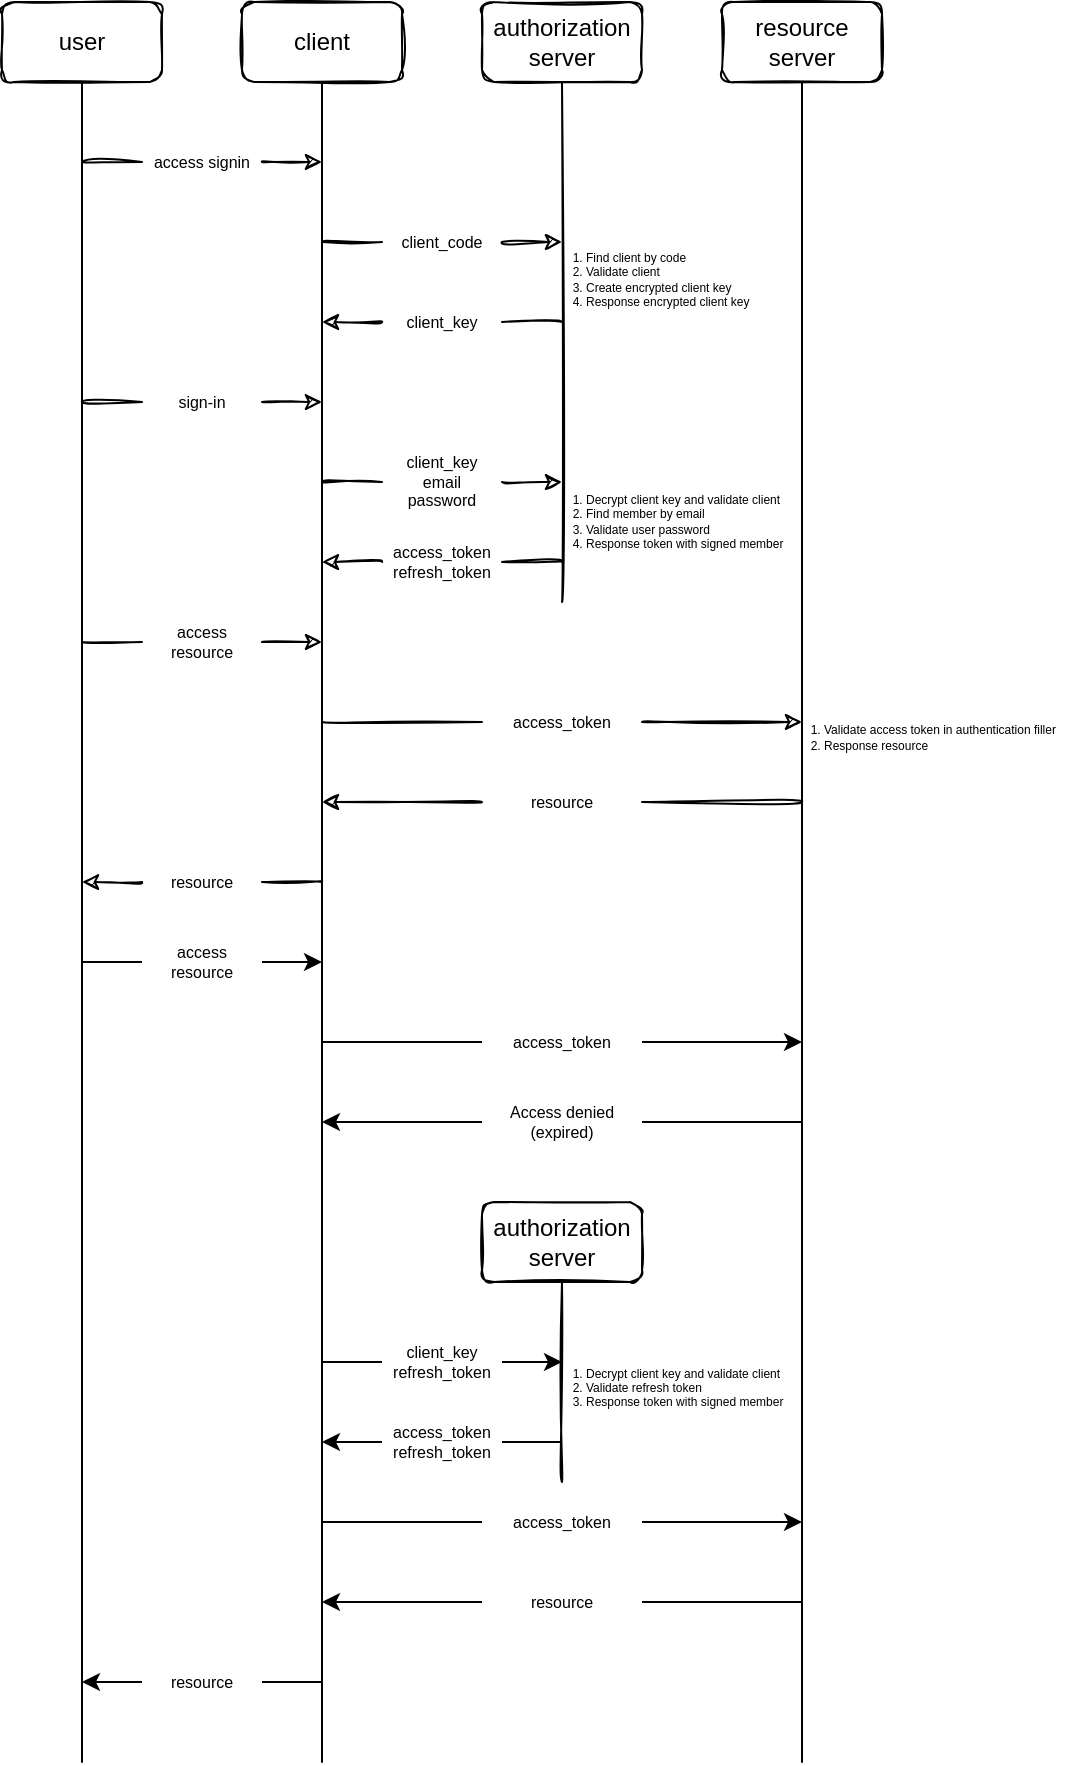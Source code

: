 <mxfile>
    <diagram id="PqVtu1uHqtdYuoKjXXdZ" name="oauth-seq">
        <mxGraphModel dx="996" dy="817" grid="0" gridSize="10" guides="1" tooltips="1" connect="1" arrows="1" fold="1" page="1" pageScale="1" pageWidth="827" pageHeight="1169" background="none" math="0" shadow="0">
            <root>
                <mxCell id="SbST0IfDMmLiabmVC-ee-0"/>
                <mxCell id="SbST0IfDMmLiabmVC-ee-1" parent="SbST0IfDMmLiabmVC-ee-0"/>
                <mxCell id="zoP5vBy8NtJ8KDuuQ9K2-6" value="user" style="rounded=1;whiteSpace=wrap;html=1;sketch=1;" parent="SbST0IfDMmLiabmVC-ee-1" vertex="1">
                    <mxGeometry x="80" y="40" width="80" height="40" as="geometry"/>
                </mxCell>
                <mxCell id="zoP5vBy8NtJ8KDuuQ9K2-8" value="" style="endArrow=none;html=1;sketch=1;entryX=0.5;entryY=1;entryDx=0;entryDy=0;curved=1;" parent="SbST0IfDMmLiabmVC-ee-1" target="zoP5vBy8NtJ8KDuuQ9K2-6" edge="1">
                    <mxGeometry width="50" height="50" relative="1" as="geometry">
                        <mxPoint x="120" y="920" as="sourcePoint"/>
                        <mxPoint x="300" y="120" as="targetPoint"/>
                    </mxGeometry>
                </mxCell>
                <mxCell id="zoP5vBy8NtJ8KDuuQ9K2-9" value="client" style="rounded=1;whiteSpace=wrap;html=1;sketch=1;" parent="SbST0IfDMmLiabmVC-ee-1" vertex="1">
                    <mxGeometry x="200" y="40" width="80" height="40" as="geometry"/>
                </mxCell>
                <mxCell id="zoP5vBy8NtJ8KDuuQ9K2-10" value="" style="endArrow=none;html=1;sketch=1;entryX=0.5;entryY=1;entryDx=0;entryDy=0;curved=1;" parent="SbST0IfDMmLiabmVC-ee-1" target="zoP5vBy8NtJ8KDuuQ9K2-9" edge="1">
                    <mxGeometry width="50" height="50" relative="1" as="geometry">
                        <mxPoint x="240" y="920" as="sourcePoint"/>
                        <mxPoint x="280" y="80" as="targetPoint"/>
                    </mxGeometry>
                </mxCell>
                <mxCell id="zoP5vBy8NtJ8KDuuQ9K2-11" value="authorization&lt;br&gt;server" style="rounded=1;whiteSpace=wrap;html=1;sketch=1;" parent="SbST0IfDMmLiabmVC-ee-1" vertex="1">
                    <mxGeometry x="320" y="40" width="80" height="40" as="geometry"/>
                </mxCell>
                <mxCell id="zoP5vBy8NtJ8KDuuQ9K2-12" value="" style="endArrow=none;html=1;sketch=1;entryX=0.5;entryY=1;entryDx=0;entryDy=0;curved=1;" parent="SbST0IfDMmLiabmVC-ee-1" target="zoP5vBy8NtJ8KDuuQ9K2-11" edge="1">
                    <mxGeometry width="50" height="50" relative="1" as="geometry">
                        <mxPoint x="360" y="340" as="sourcePoint"/>
                        <mxPoint x="300" y="120" as="targetPoint"/>
                    </mxGeometry>
                </mxCell>
                <mxCell id="zoP5vBy8NtJ8KDuuQ9K2-14" value="resource&lt;br&gt;server" style="rounded=1;whiteSpace=wrap;html=1;sketch=1;" parent="SbST0IfDMmLiabmVC-ee-1" vertex="1">
                    <mxGeometry x="440" y="40" width="80" height="40" as="geometry"/>
                </mxCell>
                <mxCell id="zoP5vBy8NtJ8KDuuQ9K2-15" value="" style="endArrow=none;html=1;sketch=1;entryX=0.5;entryY=1;entryDx=0;entryDy=0;curved=1;" parent="SbST0IfDMmLiabmVC-ee-1" target="zoP5vBy8NtJ8KDuuQ9K2-14" edge="1">
                    <mxGeometry width="50" height="50" relative="1" as="geometry">
                        <mxPoint x="480" y="920" as="sourcePoint"/>
                        <mxPoint x="370" y="90" as="targetPoint"/>
                    </mxGeometry>
                </mxCell>
                <mxCell id="zoP5vBy8NtJ8KDuuQ9K2-24" value="" style="endArrow=classic;html=1;sketch=1;startArrow=none;curved=1;" parent="SbST0IfDMmLiabmVC-ee-1" source="zoP5vBy8NtJ8KDuuQ9K2-38" edge="1">
                    <mxGeometry width="50" height="50" relative="1" as="geometry">
                        <mxPoint x="240" y="160" as="sourcePoint"/>
                        <mxPoint x="360" y="160" as="targetPoint"/>
                    </mxGeometry>
                </mxCell>
                <mxCell id="zoP5vBy8NtJ8KDuuQ9K2-27" value="" style="endArrow=classic;html=1;sketch=1;startArrow=none;curved=1;" parent="SbST0IfDMmLiabmVC-ee-1" source="zoP5vBy8NtJ8KDuuQ9K2-43" edge="1">
                    <mxGeometry width="50" height="50" relative="1" as="geometry">
                        <mxPoint x="120" y="120" as="sourcePoint"/>
                        <mxPoint x="240" y="120" as="targetPoint"/>
                    </mxGeometry>
                </mxCell>
                <mxCell id="zoP5vBy8NtJ8KDuuQ9K2-36" value="" style="endArrow=classic;html=1;sketch=1;fontSize=10;startArrow=none;curved=1;" parent="SbST0IfDMmLiabmVC-ee-1" source="zoP5vBy8NtJ8KDuuQ9K2-41" edge="1">
                    <mxGeometry width="50" height="50" relative="1" as="geometry">
                        <mxPoint x="360" y="200" as="sourcePoint"/>
                        <mxPoint x="240" y="200" as="targetPoint"/>
                    </mxGeometry>
                </mxCell>
                <mxCell id="zoP5vBy8NtJ8KDuuQ9K2-38" value="client_code" style="text;html=1;strokeColor=none;fillColor=none;align=center;verticalAlign=middle;whiteSpace=wrap;rounded=1;sketch=1;fontSize=8;" parent="SbST0IfDMmLiabmVC-ee-1" vertex="1">
                    <mxGeometry x="270" y="150" width="60" height="20" as="geometry"/>
                </mxCell>
                <mxCell id="zoP5vBy8NtJ8KDuuQ9K2-39" value="" style="endArrow=none;html=1;sketch=1;curved=1;" parent="SbST0IfDMmLiabmVC-ee-1" target="zoP5vBy8NtJ8KDuuQ9K2-38" edge="1">
                    <mxGeometry width="50" height="50" relative="1" as="geometry">
                        <mxPoint x="240" y="160" as="sourcePoint"/>
                        <mxPoint x="360" y="160" as="targetPoint"/>
                    </mxGeometry>
                </mxCell>
                <mxCell id="zoP5vBy8NtJ8KDuuQ9K2-41" value="client_key" style="text;html=1;strokeColor=none;fillColor=none;align=center;verticalAlign=middle;whiteSpace=wrap;rounded=1;sketch=1;fontSize=8;" parent="SbST0IfDMmLiabmVC-ee-1" vertex="1">
                    <mxGeometry x="270" y="190" width="60" height="20" as="geometry"/>
                </mxCell>
                <mxCell id="zoP5vBy8NtJ8KDuuQ9K2-42" value="" style="endArrow=none;html=1;sketch=1;fontSize=10;curved=1;" parent="SbST0IfDMmLiabmVC-ee-1" target="zoP5vBy8NtJ8KDuuQ9K2-41" edge="1">
                    <mxGeometry width="50" height="50" relative="1" as="geometry">
                        <mxPoint x="360" y="200" as="sourcePoint"/>
                        <mxPoint x="240" y="200" as="targetPoint"/>
                    </mxGeometry>
                </mxCell>
                <mxCell id="zoP5vBy8NtJ8KDuuQ9K2-43" value="access signin" style="text;html=1;strokeColor=none;fillColor=none;align=center;verticalAlign=middle;whiteSpace=wrap;rounded=1;sketch=1;fontSize=8;" parent="SbST0IfDMmLiabmVC-ee-1" vertex="1">
                    <mxGeometry x="150" y="110" width="60" height="20" as="geometry"/>
                </mxCell>
                <mxCell id="zoP5vBy8NtJ8KDuuQ9K2-44" value="" style="endArrow=none;html=1;sketch=1;curved=1;" parent="SbST0IfDMmLiabmVC-ee-1" target="zoP5vBy8NtJ8KDuuQ9K2-43" edge="1">
                    <mxGeometry width="50" height="50" relative="1" as="geometry">
                        <mxPoint x="120" y="120" as="sourcePoint"/>
                        <mxPoint x="240" y="120" as="targetPoint"/>
                    </mxGeometry>
                </mxCell>
                <mxCell id="zoP5vBy8NtJ8KDuuQ9K2-45" value="" style="endArrow=classic;html=1;sketch=1;fontSize=10;startArrow=none;curved=1;" parent="SbST0IfDMmLiabmVC-ee-1" source="zoP5vBy8NtJ8KDuuQ9K2-46" edge="1">
                    <mxGeometry width="50" height="50" relative="1" as="geometry">
                        <mxPoint x="120" y="240" as="sourcePoint"/>
                        <mxPoint x="240" y="240" as="targetPoint"/>
                    </mxGeometry>
                </mxCell>
                <mxCell id="zoP5vBy8NtJ8KDuuQ9K2-46" value="sign-in" style="text;html=1;strokeColor=none;fillColor=none;align=center;verticalAlign=middle;whiteSpace=wrap;rounded=1;sketch=1;fontSize=8;" parent="SbST0IfDMmLiabmVC-ee-1" vertex="1">
                    <mxGeometry x="150" y="230" width="60" height="20" as="geometry"/>
                </mxCell>
                <mxCell id="zoP5vBy8NtJ8KDuuQ9K2-47" value="" style="endArrow=none;html=1;sketch=1;fontSize=10;curved=1;" parent="SbST0IfDMmLiabmVC-ee-1" target="zoP5vBy8NtJ8KDuuQ9K2-46" edge="1">
                    <mxGeometry width="50" height="50" relative="1" as="geometry">
                        <mxPoint x="120" y="240" as="sourcePoint"/>
                        <mxPoint x="240" y="240" as="targetPoint"/>
                    </mxGeometry>
                </mxCell>
                <mxCell id="zoP5vBy8NtJ8KDuuQ9K2-48" value="" style="endArrow=classic;html=1;sketch=1;fontSize=10;startArrow=none;curved=1;" parent="SbST0IfDMmLiabmVC-ee-1" source="zoP5vBy8NtJ8KDuuQ9K2-50" edge="1">
                    <mxGeometry width="50" height="50" relative="1" as="geometry">
                        <mxPoint x="240" y="280" as="sourcePoint"/>
                        <mxPoint x="360" y="280" as="targetPoint"/>
                    </mxGeometry>
                </mxCell>
                <mxCell id="zoP5vBy8NtJ8KDuuQ9K2-50" value="client_key&lt;br style=&quot;font-size: 8px;&quot;&gt;email&lt;br style=&quot;font-size: 8px;&quot;&gt;password" style="text;html=1;strokeColor=none;fillColor=none;align=center;verticalAlign=middle;whiteSpace=wrap;rounded=1;sketch=1;fontSize=8;" parent="SbST0IfDMmLiabmVC-ee-1" vertex="1">
                    <mxGeometry x="270" y="270" width="60" height="20" as="geometry"/>
                </mxCell>
                <mxCell id="zoP5vBy8NtJ8KDuuQ9K2-51" value="" style="endArrow=none;html=1;sketch=1;fontSize=10;curved=1;" parent="SbST0IfDMmLiabmVC-ee-1" target="zoP5vBy8NtJ8KDuuQ9K2-50" edge="1">
                    <mxGeometry width="50" height="50" relative="1" as="geometry">
                        <mxPoint x="240" y="280" as="sourcePoint"/>
                        <mxPoint x="360" y="280" as="targetPoint"/>
                    </mxGeometry>
                </mxCell>
                <mxCell id="zoP5vBy8NtJ8KDuuQ9K2-52" value="" style="endArrow=classic;html=1;sketch=1;fontSize=10;startArrow=none;curved=1;" parent="SbST0IfDMmLiabmVC-ee-1" source="zoP5vBy8NtJ8KDuuQ9K2-53" edge="1">
                    <mxGeometry width="50" height="50" relative="1" as="geometry">
                        <mxPoint x="360" y="320" as="sourcePoint"/>
                        <mxPoint x="240" y="320" as="targetPoint"/>
                    </mxGeometry>
                </mxCell>
                <mxCell id="zoP5vBy8NtJ8KDuuQ9K2-53" value="access_token&lt;br style=&quot;font-size: 8px;&quot;&gt;refresh_token" style="text;html=1;strokeColor=none;fillColor=none;align=center;verticalAlign=middle;whiteSpace=wrap;rounded=1;sketch=1;fontSize=8;" parent="SbST0IfDMmLiabmVC-ee-1" vertex="1">
                    <mxGeometry x="270" y="310" width="60" height="20" as="geometry"/>
                </mxCell>
                <mxCell id="zoP5vBy8NtJ8KDuuQ9K2-54" value="" style="endArrow=none;html=1;sketch=1;fontSize=10;curved=1;" parent="SbST0IfDMmLiabmVC-ee-1" target="zoP5vBy8NtJ8KDuuQ9K2-53" edge="1">
                    <mxGeometry width="50" height="50" relative="1" as="geometry">
                        <mxPoint x="360" y="320" as="sourcePoint"/>
                        <mxPoint x="240" y="320" as="targetPoint"/>
                    </mxGeometry>
                </mxCell>
                <mxCell id="zoP5vBy8NtJ8KDuuQ9K2-55" value="" style="endArrow=classic;html=1;sketch=1;fontSize=10;startArrow=none;curved=1;" parent="SbST0IfDMmLiabmVC-ee-1" source="zoP5vBy8NtJ8KDuuQ9K2-57" edge="1">
                    <mxGeometry width="50" height="50" relative="1" as="geometry">
                        <mxPoint x="120" y="360" as="sourcePoint"/>
                        <mxPoint x="240" y="360" as="targetPoint"/>
                    </mxGeometry>
                </mxCell>
                <mxCell id="zoP5vBy8NtJ8KDuuQ9K2-57" value="access resource" style="text;html=1;strokeColor=none;fillColor=none;align=center;verticalAlign=middle;whiteSpace=wrap;rounded=1;sketch=1;fontSize=8;" parent="SbST0IfDMmLiabmVC-ee-1" vertex="1">
                    <mxGeometry x="150" y="350" width="60" height="20" as="geometry"/>
                </mxCell>
                <mxCell id="zoP5vBy8NtJ8KDuuQ9K2-58" value="" style="endArrow=none;html=1;sketch=1;fontSize=10;curved=1;" parent="SbST0IfDMmLiabmVC-ee-1" target="zoP5vBy8NtJ8KDuuQ9K2-57" edge="1">
                    <mxGeometry width="50" height="50" relative="1" as="geometry">
                        <mxPoint x="120" y="360" as="sourcePoint"/>
                        <mxPoint x="240" y="360" as="targetPoint"/>
                    </mxGeometry>
                </mxCell>
                <mxCell id="zoP5vBy8NtJ8KDuuQ9K2-59" value="" style="endArrow=classic;html=1;sketch=1;fontSize=10;startArrow=none;curved=1;" parent="SbST0IfDMmLiabmVC-ee-1" source="zoP5vBy8NtJ8KDuuQ9K2-60" edge="1">
                    <mxGeometry width="50" height="50" relative="1" as="geometry">
                        <mxPoint x="240" y="400" as="sourcePoint"/>
                        <mxPoint x="480" y="400" as="targetPoint"/>
                    </mxGeometry>
                </mxCell>
                <mxCell id="zoP5vBy8NtJ8KDuuQ9K2-60" value="access_token" style="text;html=1;strokeColor=none;fillColor=none;align=center;verticalAlign=middle;whiteSpace=wrap;rounded=1;sketch=1;fontSize=8;" parent="SbST0IfDMmLiabmVC-ee-1" vertex="1">
                    <mxGeometry x="320" y="390" width="80" height="20" as="geometry"/>
                </mxCell>
                <mxCell id="zoP5vBy8NtJ8KDuuQ9K2-61" value="" style="endArrow=none;html=1;sketch=1;fontSize=10;curved=1;" parent="SbST0IfDMmLiabmVC-ee-1" target="zoP5vBy8NtJ8KDuuQ9K2-60" edge="1">
                    <mxGeometry width="50" height="50" relative="1" as="geometry">
                        <mxPoint x="240" y="400" as="sourcePoint"/>
                        <mxPoint x="480" y="400" as="targetPoint"/>
                    </mxGeometry>
                </mxCell>
                <mxCell id="zoP5vBy8NtJ8KDuuQ9K2-62" value="" style="endArrow=classic;html=1;sketch=1;fontSize=10;startArrow=none;curved=1;" parent="SbST0IfDMmLiabmVC-ee-1" source="zoP5vBy8NtJ8KDuuQ9K2-63" edge="1">
                    <mxGeometry width="50" height="50" relative="1" as="geometry">
                        <mxPoint x="480" y="440" as="sourcePoint"/>
                        <mxPoint x="240" y="440" as="targetPoint"/>
                    </mxGeometry>
                </mxCell>
                <mxCell id="zoP5vBy8NtJ8KDuuQ9K2-63" value="resource" style="text;html=1;strokeColor=none;fillColor=none;align=center;verticalAlign=middle;whiteSpace=wrap;rounded=1;sketch=1;fontSize=8;" parent="SbST0IfDMmLiabmVC-ee-1" vertex="1">
                    <mxGeometry x="320" y="430" width="80" height="20" as="geometry"/>
                </mxCell>
                <mxCell id="zoP5vBy8NtJ8KDuuQ9K2-64" value="" style="endArrow=none;html=1;sketch=1;fontSize=10;curved=1;" parent="SbST0IfDMmLiabmVC-ee-1" target="zoP5vBy8NtJ8KDuuQ9K2-63" edge="1">
                    <mxGeometry width="50" height="50" relative="1" as="geometry">
                        <mxPoint x="480" y="440" as="sourcePoint"/>
                        <mxPoint x="240" y="440" as="targetPoint"/>
                    </mxGeometry>
                </mxCell>
                <mxCell id="zoP5vBy8NtJ8KDuuQ9K2-65" value="" style="endArrow=classic;html=1;sketch=1;fontSize=10;startArrow=none;curved=1;" parent="SbST0IfDMmLiabmVC-ee-1" source="zoP5vBy8NtJ8KDuuQ9K2-66" edge="1">
                    <mxGeometry width="50" height="50" relative="1" as="geometry">
                        <mxPoint x="240" y="480" as="sourcePoint"/>
                        <mxPoint x="120" y="480" as="targetPoint"/>
                    </mxGeometry>
                </mxCell>
                <mxCell id="zoP5vBy8NtJ8KDuuQ9K2-66" value="resource" style="text;html=1;strokeColor=none;fillColor=none;align=center;verticalAlign=middle;whiteSpace=wrap;rounded=1;sketch=1;fontSize=8;" parent="SbST0IfDMmLiabmVC-ee-1" vertex="1">
                    <mxGeometry x="150" y="470" width="60" height="20" as="geometry"/>
                </mxCell>
                <mxCell id="zoP5vBy8NtJ8KDuuQ9K2-67" value="" style="endArrow=none;html=1;sketch=1;fontSize=10;curved=1;" parent="SbST0IfDMmLiabmVC-ee-1" target="zoP5vBy8NtJ8KDuuQ9K2-66" edge="1">
                    <mxGeometry width="50" height="50" relative="1" as="geometry">
                        <mxPoint x="240" y="480" as="sourcePoint"/>
                        <mxPoint x="120" y="480" as="targetPoint"/>
                    </mxGeometry>
                </mxCell>
                <mxCell id="0" value="&lt;ol style=&quot;font-size: 6px&quot;&gt;&lt;li&gt;Find client by code&lt;/li&gt;&lt;li&gt;Validate client&lt;/li&gt;&lt;li&gt;Create encrypted client key&lt;/li&gt;&lt;li&gt;Response encrypted client key&lt;/li&gt;&lt;/ol&gt;" style="text;html=1;strokeColor=none;fillColor=none;align=left;verticalAlign=middle;whiteSpace=wrap;rounded=1;sketch=1;" parent="SbST0IfDMmLiabmVC-ee-1" vertex="1">
                    <mxGeometry x="330" y="154" width="150" height="50" as="geometry"/>
                </mxCell>
                <mxCell id="1" value="&lt;ol style=&quot;font-size: 6px&quot;&gt;&lt;li&gt;Decrypt client key and validate client&lt;/li&gt;&lt;li&gt;Find member by email&lt;/li&gt;&lt;li&gt;Validate user password&lt;/li&gt;&lt;li&gt;Response token with signed member&lt;/li&gt;&lt;/ol&gt;" style="text;html=1;strokeColor=none;fillColor=none;align=left;verticalAlign=middle;whiteSpace=wrap;rounded=1;sketch=1;" parent="SbST0IfDMmLiabmVC-ee-1" vertex="1">
                    <mxGeometry x="330" y="275" width="150" height="50" as="geometry"/>
                </mxCell>
                <mxCell id="2" value="&lt;ol style=&quot;font-size: 6px&quot;&gt;&lt;li&gt;Validate access token in authentication filler&lt;/li&gt;&lt;li&gt;Response resource&lt;/li&gt;&lt;/ol&gt;" style="text;html=1;strokeColor=none;fillColor=none;align=left;verticalAlign=middle;whiteSpace=wrap;rounded=1;sketch=1;" parent="SbST0IfDMmLiabmVC-ee-1" vertex="1">
                    <mxGeometry x="449" y="383" width="171" height="50" as="geometry"/>
                </mxCell>
                <mxCell id="7" value="" style="endArrow=none;html=1;sketch=1;curved=1;entryX=0.5;entryY=1;entryDx=0;entryDy=0;" parent="SbST0IfDMmLiabmVC-ee-1" target="17" edge="1">
                    <mxGeometry width="50" height="50" relative="1" as="geometry">
                        <mxPoint x="360" y="780" as="sourcePoint"/>
                        <mxPoint x="360" y="520" as="targetPoint"/>
                    </mxGeometry>
                </mxCell>
                <mxCell id="8" value="" style="endArrow=classic;html=1;startArrow=none;" parent="SbST0IfDMmLiabmVC-ee-1" source="9" edge="1">
                    <mxGeometry width="50" height="50" relative="1" as="geometry">
                        <mxPoint x="120" y="520" as="sourcePoint"/>
                        <mxPoint x="240" y="520" as="targetPoint"/>
                    </mxGeometry>
                </mxCell>
                <mxCell id="9" value="access resource" style="text;html=1;strokeColor=none;fillColor=none;align=center;verticalAlign=middle;whiteSpace=wrap;rounded=1;sketch=1;fontSize=8;" parent="SbST0IfDMmLiabmVC-ee-1" vertex="1">
                    <mxGeometry x="150" y="510" width="60" height="20" as="geometry"/>
                </mxCell>
                <mxCell id="10" value="" style="endArrow=none;html=1;" parent="SbST0IfDMmLiabmVC-ee-1" target="9" edge="1">
                    <mxGeometry width="50" height="50" relative="1" as="geometry">
                        <mxPoint x="120" y="520" as="sourcePoint"/>
                        <mxPoint x="240" y="520" as="targetPoint"/>
                    </mxGeometry>
                </mxCell>
                <mxCell id="11" value="" style="endArrow=classic;html=1;startArrow=none;" parent="SbST0IfDMmLiabmVC-ee-1" source="12" edge="1">
                    <mxGeometry width="50" height="50" relative="1" as="geometry">
                        <mxPoint x="240" y="560" as="sourcePoint"/>
                        <mxPoint x="480" y="560" as="targetPoint"/>
                    </mxGeometry>
                </mxCell>
                <mxCell id="12" value="access_token" style="text;html=1;strokeColor=none;fillColor=none;align=center;verticalAlign=middle;whiteSpace=wrap;rounded=1;sketch=1;fontSize=8;" parent="SbST0IfDMmLiabmVC-ee-1" vertex="1">
                    <mxGeometry x="320" y="550" width="80" height="20" as="geometry"/>
                </mxCell>
                <mxCell id="13" value="" style="endArrow=none;html=1;" parent="SbST0IfDMmLiabmVC-ee-1" target="12" edge="1">
                    <mxGeometry width="50" height="50" relative="1" as="geometry">
                        <mxPoint x="240" y="560" as="sourcePoint"/>
                        <mxPoint x="480" y="560" as="targetPoint"/>
                    </mxGeometry>
                </mxCell>
                <mxCell id="14" value="" style="endArrow=classic;html=1;startArrow=none;" parent="SbST0IfDMmLiabmVC-ee-1" source="15" edge="1">
                    <mxGeometry width="50" height="50" relative="1" as="geometry">
                        <mxPoint x="480" y="600" as="sourcePoint"/>
                        <mxPoint x="240" y="600" as="targetPoint"/>
                    </mxGeometry>
                </mxCell>
                <mxCell id="15" value="Access denied&lt;br&gt;(expired)" style="text;html=1;strokeColor=none;fillColor=none;align=center;verticalAlign=middle;whiteSpace=wrap;rounded=1;sketch=1;fontSize=8;" parent="SbST0IfDMmLiabmVC-ee-1" vertex="1">
                    <mxGeometry x="320" y="590" width="80" height="20" as="geometry"/>
                </mxCell>
                <mxCell id="16" value="" style="endArrow=none;html=1;" parent="SbST0IfDMmLiabmVC-ee-1" target="15" edge="1">
                    <mxGeometry width="50" height="50" relative="1" as="geometry">
                        <mxPoint x="480" y="600" as="sourcePoint"/>
                        <mxPoint x="240" y="600" as="targetPoint"/>
                    </mxGeometry>
                </mxCell>
                <mxCell id="17" value="authorization&lt;br&gt;server" style="rounded=1;whiteSpace=wrap;html=1;sketch=1;" parent="SbST0IfDMmLiabmVC-ee-1" vertex="1">
                    <mxGeometry x="320" y="640" width="80" height="40" as="geometry"/>
                </mxCell>
                <mxCell id="18" value="" style="endArrow=classic;html=1;startArrow=none;" parent="SbST0IfDMmLiabmVC-ee-1" source="20" edge="1">
                    <mxGeometry width="50" height="50" relative="1" as="geometry">
                        <mxPoint x="240" y="720" as="sourcePoint"/>
                        <mxPoint x="360" y="720" as="targetPoint"/>
                    </mxGeometry>
                </mxCell>
                <mxCell id="20" value="client_key&lt;br&gt;refresh_token" style="text;html=1;strokeColor=none;fillColor=none;align=center;verticalAlign=middle;whiteSpace=wrap;rounded=1;sketch=1;fontSize=8;" parent="SbST0IfDMmLiabmVC-ee-1" vertex="1">
                    <mxGeometry x="270" y="710" width="60" height="20" as="geometry"/>
                </mxCell>
                <mxCell id="21" value="" style="endArrow=none;html=1;" parent="SbST0IfDMmLiabmVC-ee-1" target="20" edge="1">
                    <mxGeometry width="50" height="50" relative="1" as="geometry">
                        <mxPoint x="240" y="720" as="sourcePoint"/>
                        <mxPoint x="360" y="720" as="targetPoint"/>
                    </mxGeometry>
                </mxCell>
                <mxCell id="22" value="" style="endArrow=classic;html=1;startArrow=none;" parent="SbST0IfDMmLiabmVC-ee-1" source="23" edge="1">
                    <mxGeometry width="50" height="50" relative="1" as="geometry">
                        <mxPoint x="360" y="760" as="sourcePoint"/>
                        <mxPoint x="240" y="760" as="targetPoint"/>
                    </mxGeometry>
                </mxCell>
                <mxCell id="23" value="access_token&lt;br&gt;refresh_token" style="text;html=1;strokeColor=none;fillColor=none;align=center;verticalAlign=middle;whiteSpace=wrap;rounded=1;sketch=1;fontSize=8;" parent="SbST0IfDMmLiabmVC-ee-1" vertex="1">
                    <mxGeometry x="270" y="750" width="60" height="20" as="geometry"/>
                </mxCell>
                <mxCell id="24" value="" style="endArrow=none;html=1;" parent="SbST0IfDMmLiabmVC-ee-1" target="23" edge="1">
                    <mxGeometry width="50" height="50" relative="1" as="geometry">
                        <mxPoint x="360" y="760" as="sourcePoint"/>
                        <mxPoint x="240" y="760" as="targetPoint"/>
                    </mxGeometry>
                </mxCell>
                <mxCell id="25" value="" style="endArrow=classic;html=1;startArrow=none;" parent="SbST0IfDMmLiabmVC-ee-1" source="26" edge="1">
                    <mxGeometry width="50" height="50" relative="1" as="geometry">
                        <mxPoint x="240" y="800" as="sourcePoint"/>
                        <mxPoint x="480" y="800" as="targetPoint"/>
                    </mxGeometry>
                </mxCell>
                <mxCell id="26" value="access_token" style="text;html=1;strokeColor=none;fillColor=none;align=center;verticalAlign=middle;whiteSpace=wrap;rounded=1;sketch=1;fontSize=8;" parent="SbST0IfDMmLiabmVC-ee-1" vertex="1">
                    <mxGeometry x="320" y="790" width="80" height="20" as="geometry"/>
                </mxCell>
                <mxCell id="27" value="" style="endArrow=none;html=1;" parent="SbST0IfDMmLiabmVC-ee-1" target="26" edge="1">
                    <mxGeometry width="50" height="50" relative="1" as="geometry">
                        <mxPoint x="240" y="800" as="sourcePoint"/>
                        <mxPoint x="480" y="800" as="targetPoint"/>
                    </mxGeometry>
                </mxCell>
                <mxCell id="28" value="" style="endArrow=classic;html=1;startArrow=none;" parent="SbST0IfDMmLiabmVC-ee-1" source="29" edge="1">
                    <mxGeometry width="50" height="50" relative="1" as="geometry">
                        <mxPoint x="480" y="840" as="sourcePoint"/>
                        <mxPoint x="240" y="840" as="targetPoint"/>
                    </mxGeometry>
                </mxCell>
                <mxCell id="29" value="resource" style="text;html=1;strokeColor=none;fillColor=none;align=center;verticalAlign=middle;whiteSpace=wrap;rounded=1;sketch=1;fontSize=8;" parent="SbST0IfDMmLiabmVC-ee-1" vertex="1">
                    <mxGeometry x="320" y="830" width="80" height="20" as="geometry"/>
                </mxCell>
                <mxCell id="30" value="" style="endArrow=none;html=1;" parent="SbST0IfDMmLiabmVC-ee-1" target="29" edge="1">
                    <mxGeometry width="50" height="50" relative="1" as="geometry">
                        <mxPoint x="480" y="840" as="sourcePoint"/>
                        <mxPoint x="240" y="840" as="targetPoint"/>
                    </mxGeometry>
                </mxCell>
                <mxCell id="31" value="" style="endArrow=classic;html=1;startArrow=none;" parent="SbST0IfDMmLiabmVC-ee-1" source="32" edge="1">
                    <mxGeometry width="50" height="50" relative="1" as="geometry">
                        <mxPoint x="240" y="880" as="sourcePoint"/>
                        <mxPoint x="120" y="880" as="targetPoint"/>
                    </mxGeometry>
                </mxCell>
                <mxCell id="32" value="resource" style="text;html=1;strokeColor=none;fillColor=none;align=center;verticalAlign=middle;whiteSpace=wrap;rounded=1;sketch=1;fontSize=8;" parent="SbST0IfDMmLiabmVC-ee-1" vertex="1">
                    <mxGeometry x="150" y="870" width="60" height="20" as="geometry"/>
                </mxCell>
                <mxCell id="33" value="" style="endArrow=none;html=1;" parent="SbST0IfDMmLiabmVC-ee-1" target="32" edge="1">
                    <mxGeometry width="50" height="50" relative="1" as="geometry">
                        <mxPoint x="240" y="880" as="sourcePoint"/>
                        <mxPoint x="120" y="880" as="targetPoint"/>
                    </mxGeometry>
                </mxCell>
                <mxCell id="34" value="&lt;ol style=&quot;font-size: 6px&quot;&gt;&lt;li&gt;Decrypt client key and validate client&lt;/li&gt;&lt;li&gt;Validate refresh token&lt;/li&gt;&lt;li&gt;Response token with signed member&lt;/li&gt;&lt;/ol&gt;" style="text;html=1;strokeColor=none;fillColor=none;align=left;verticalAlign=middle;whiteSpace=wrap;rounded=1;sketch=1;" parent="SbST0IfDMmLiabmVC-ee-1" vertex="1">
                    <mxGeometry x="330" y="710" width="150" height="45" as="geometry"/>
                </mxCell>
            </root>
        </mxGraphModel>
    </diagram>
</mxfile>